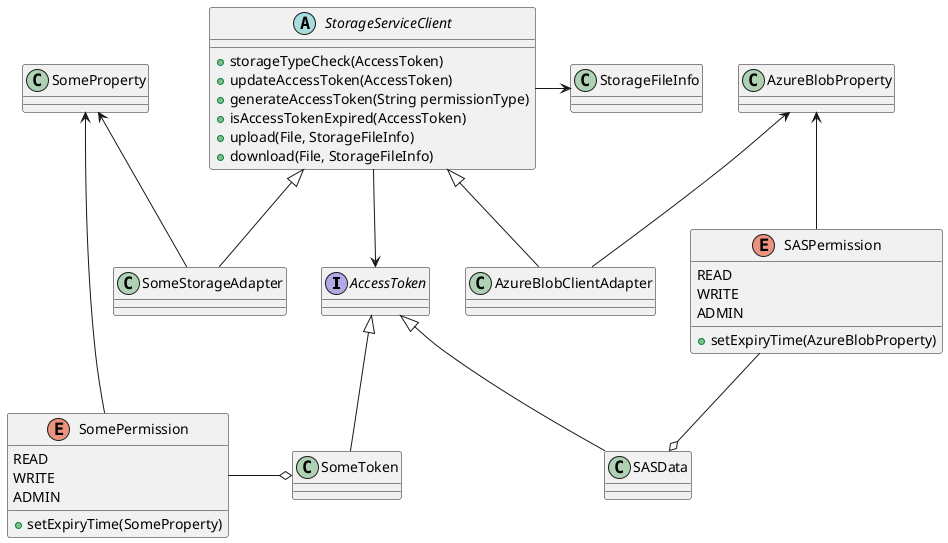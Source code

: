 @startuml

interface AccessToken
abstract class StorageServiceClient {
+storageTypeCheck(AccessToken)
+updateAccessToken(AccessToken)
+generateAccessToken(String permissionType)
+isAccessTokenExpired(AccessToken)
+upload(File, StorageFileInfo)
+download(File, StorageFileInfo)
}
class StorageFileInfo

class AzureBlobClientAdapter
class AzureBlobProperty
class SASData
enum SASPermission {
READ
WRITE
ADMIN
+setExpiryTime(AzureBlobProperty)
}

class SomeStorageAdapter
class SomeProperty
class SomeToken
enum SomePermission {
READ
WRITE
ADMIN
+setExpiryTime(SomeProperty)
}

StorageServiceClient --> AccessToken
StorageServiceClient -> StorageFileInfo

StorageServiceClient <|-- AzureBlobClientAdapter
AccessToken <|-- SASData
SASPermission --o SASData
AzureBlobProperty <-- SASPermission
AzureBlobProperty <-- AzureBlobClientAdapter

StorageServiceClient <|-- SomeStorageAdapter
AccessToken <|-- SomeToken
SomePermission -o SomeToken
SomeProperty <-- SomePermission
SomeProperty <-- SomeStorageAdapter

@enduml